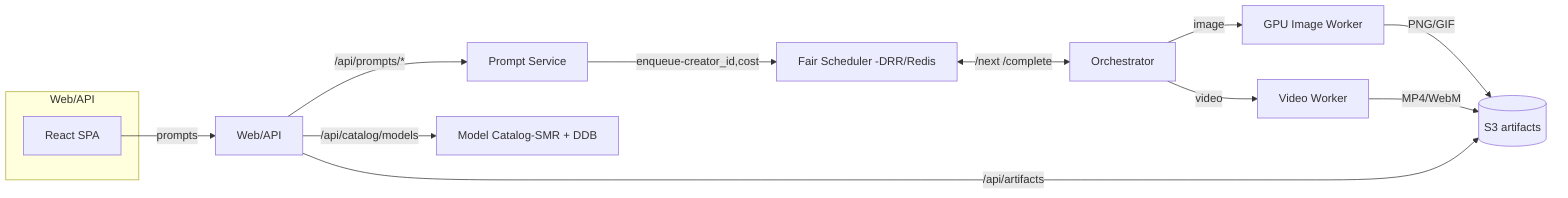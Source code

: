 flowchart LR
      subgraph Web[Web/API]
        A[React SPA]
      end
      A -->|prompts| W[Web/API]
      W -->|/api/prompts/*| P[Prompt Service]
      P -->|enqueue-creator_id,cost| S[Fair Scheduler -DRR/Redis]
      O[Orchestrator]
      S <-->|/next /complete| O
      O -->|image| GI[GPU Image Worker]
      O -->|video| VV[Video Worker]
      GI -->|PNG/GIF| S3[(S3 artifacts)]
      VV -->|MP4/WebM| S3
      W -->|/api/artifacts| S3
      W -->|/api/catalog/models| MC[Model Catalog-SMR + DDB]